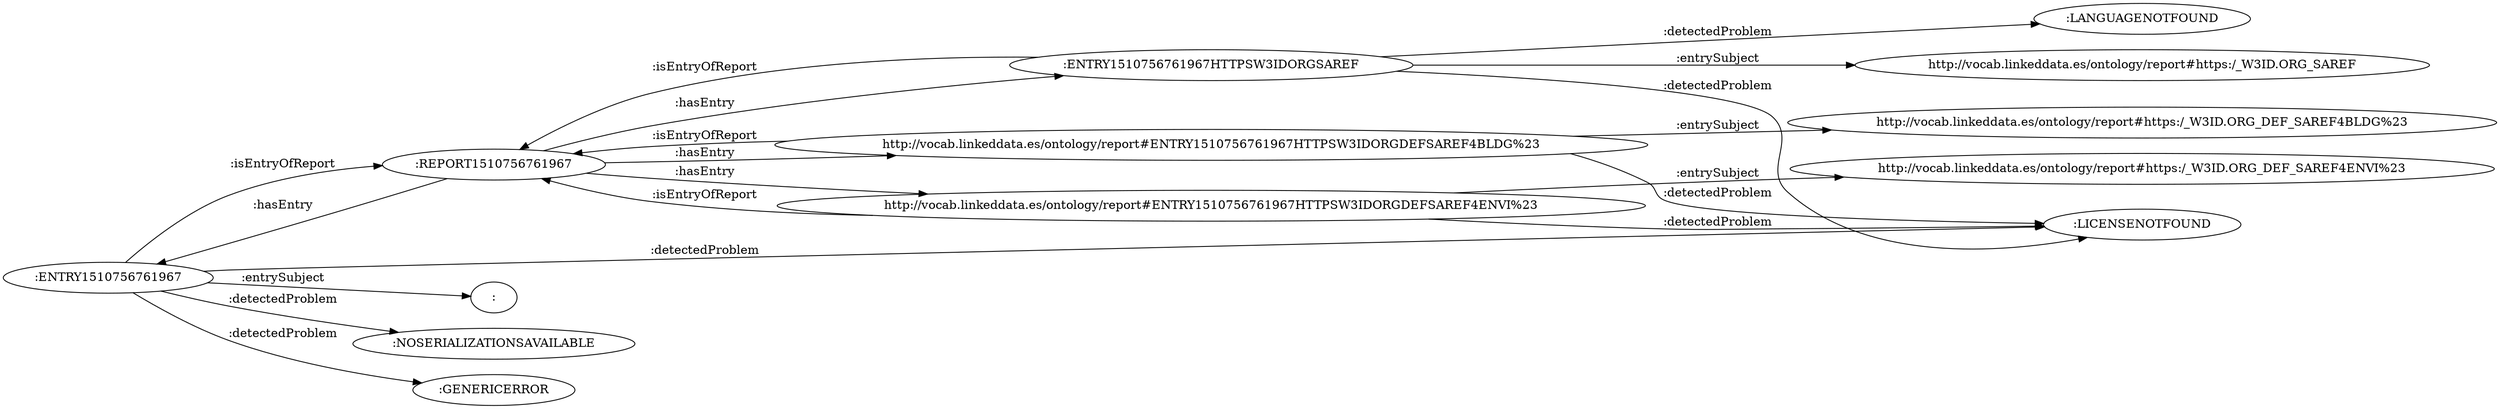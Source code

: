 digraph ar2dtool_diagram { 
rankdir=LR;
size="1501"
	":ENTRY1510756761967" -> ":REPORT1510756761967" [ label = ":isEntryOfReport" ];
	":ENTRY1510756761967" -> ":" [ label = ":entrySubject" ];
	":ENTRY1510756761967" -> ":LICENSENOTFOUND" [ label = ":detectedProblem" ];
	":ENTRY1510756761967" -> ":NOSERIALIZATIONSAVAILABLE" [ label = ":detectedProblem" ];
	":ENTRY1510756761967" -> ":GENERICERROR" [ label = ":detectedProblem" ];
	":REPORT1510756761967" -> ":ENTRY1510756761967" [ label = ":hasEntry" ];
	":REPORT1510756761967" -> "http://vocab.linkeddata.es/ontology/report#ENTRY1510756761967HTTPSW3IDORGDEFSAREF4BLDG%23" [ label = ":hasEntry" ];
	":REPORT1510756761967" -> ":ENTRY1510756761967HTTPSW3IDORGSAREF" [ label = ":hasEntry" ];
	":REPORT1510756761967" -> "http://vocab.linkeddata.es/ontology/report#ENTRY1510756761967HTTPSW3IDORGDEFSAREF4ENVI%23" [ label = ":hasEntry" ];
	"http://vocab.linkeddata.es/ontology/report#ENTRY1510756761967HTTPSW3IDORGDEFSAREF4ENVI%23" -> ":REPORT1510756761967" [ label = ":isEntryOfReport" ];
	"http://vocab.linkeddata.es/ontology/report#ENTRY1510756761967HTTPSW3IDORGDEFSAREF4ENVI%23" -> "http://vocab.linkeddata.es/ontology/report#https:/_W3ID.ORG_DEF_SAREF4ENVI%23" [ label = ":entrySubject" ];
	"http://vocab.linkeddata.es/ontology/report#ENTRY1510756761967HTTPSW3IDORGDEFSAREF4ENVI%23" -> ":LICENSENOTFOUND" [ label = ":detectedProblem" ];
	"http://vocab.linkeddata.es/ontology/report#ENTRY1510756761967HTTPSW3IDORGDEFSAREF4BLDG%23" -> ":REPORT1510756761967" [ label = ":isEntryOfReport" ];
	"http://vocab.linkeddata.es/ontology/report#ENTRY1510756761967HTTPSW3IDORGDEFSAREF4BLDG%23" -> "http://vocab.linkeddata.es/ontology/report#https:/_W3ID.ORG_DEF_SAREF4BLDG%23" [ label = ":entrySubject" ];
	"http://vocab.linkeddata.es/ontology/report#ENTRY1510756761967HTTPSW3IDORGDEFSAREF4BLDG%23" -> ":LICENSENOTFOUND" [ label = ":detectedProblem" ];
	":ENTRY1510756761967HTTPSW3IDORGSAREF" -> ":REPORT1510756761967" [ label = ":isEntryOfReport" ];
	":ENTRY1510756761967HTTPSW3IDORGSAREF" -> "http://vocab.linkeddata.es/ontology/report#https:/_W3ID.ORG_SAREF" [ label = ":entrySubject" ];
	":ENTRY1510756761967HTTPSW3IDORGSAREF" -> ":LICENSENOTFOUND" [ label = ":detectedProblem" ];
	":ENTRY1510756761967HTTPSW3IDORGSAREF" -> ":LANGUAGENOTFOUND" [ label = ":detectedProblem" ];

}
